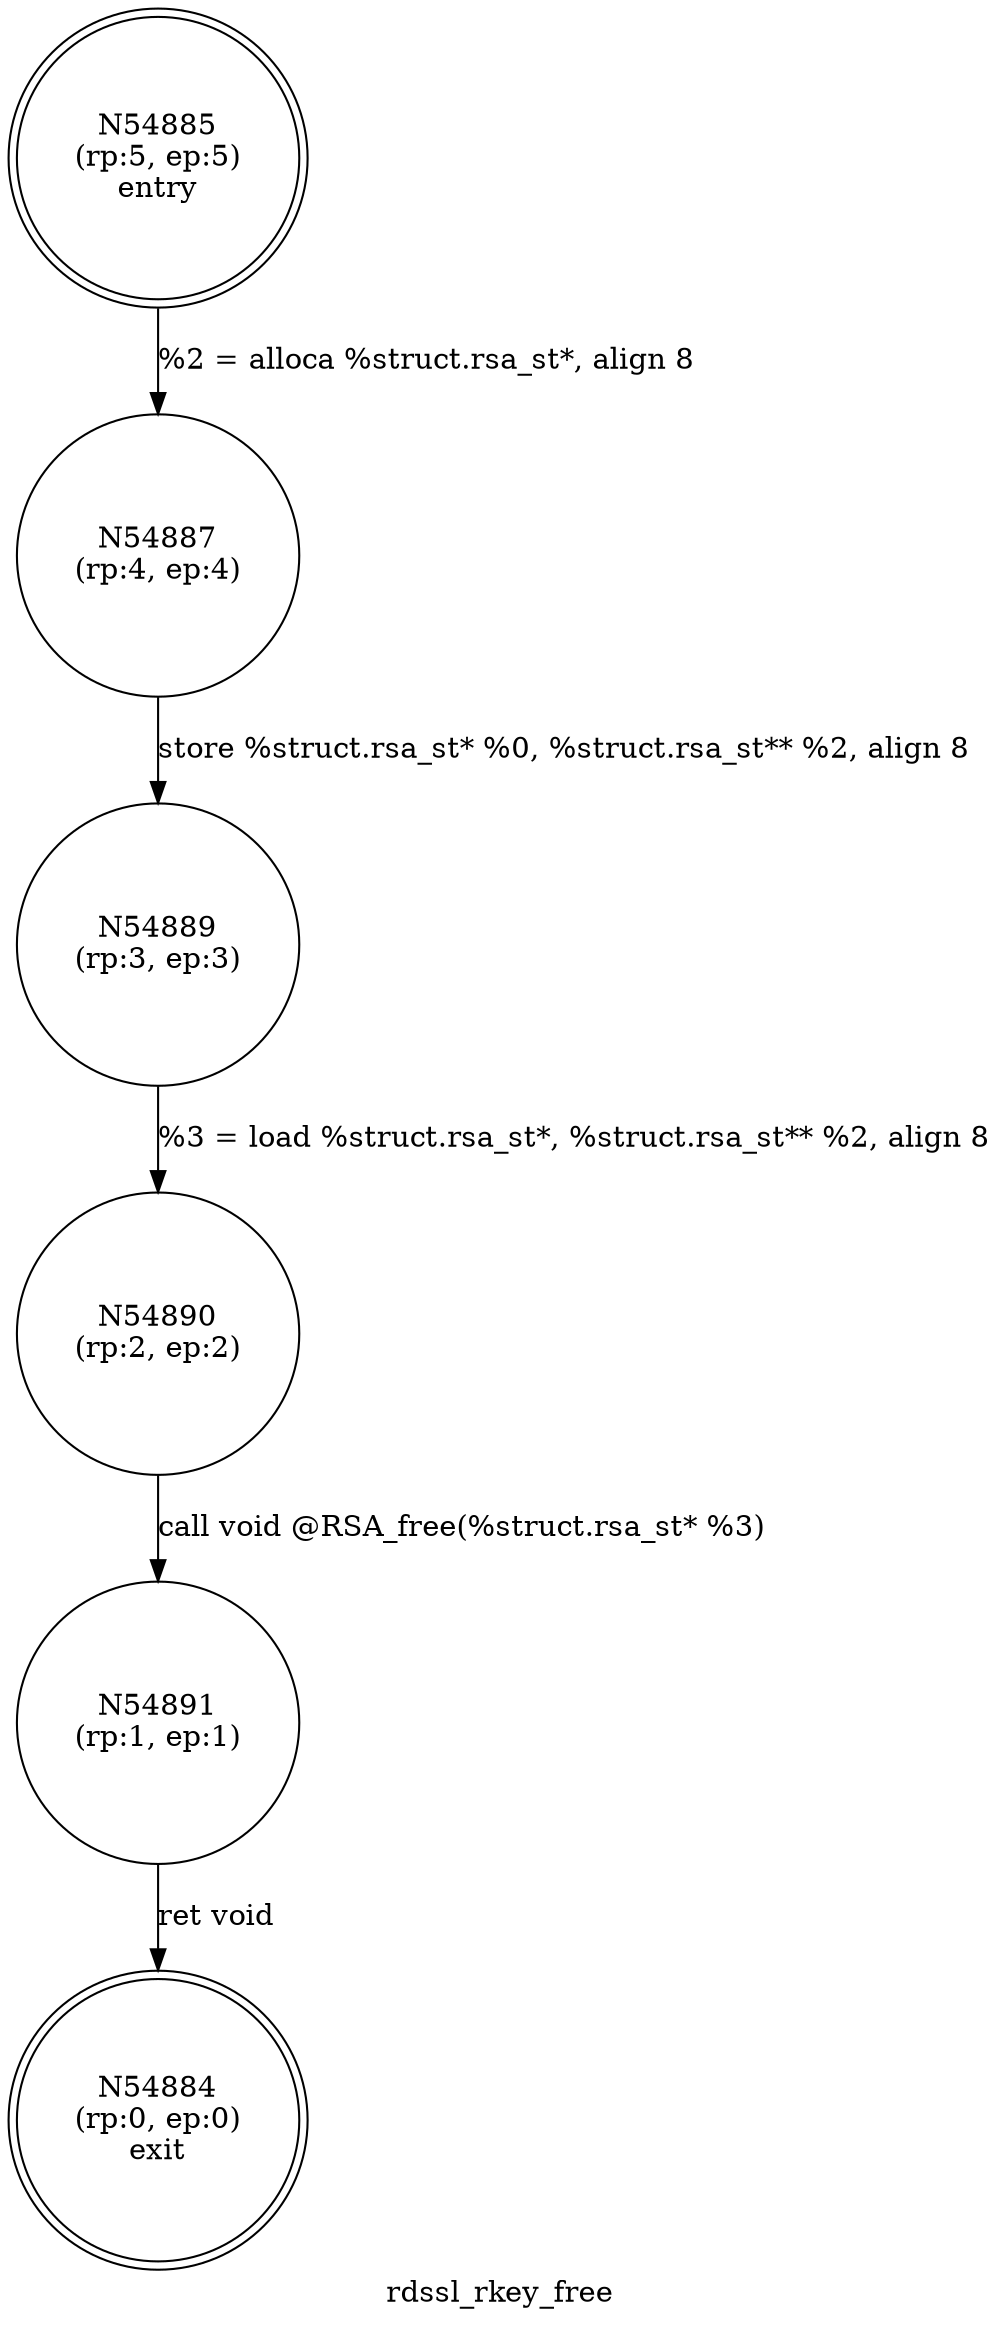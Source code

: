 digraph rdssl_rkey_free {
label="rdssl_rkey_free"
54884 [label="N54884\n(rp:0, ep:0)\nexit", shape="doublecircle"]
54885 [label="N54885\n(rp:5, ep:5)\nentry", shape="doublecircle"]
54885 -> 54887 [label="%2 = alloca %struct.rsa_st*, align 8"]
54887 [label="N54887\n(rp:4, ep:4)", shape="circle"]
54887 -> 54889 [label="store %struct.rsa_st* %0, %struct.rsa_st** %2, align 8"]
54889 [label="N54889\n(rp:3, ep:3)", shape="circle"]
54889 -> 54890 [label="%3 = load %struct.rsa_st*, %struct.rsa_st** %2, align 8"]
54890 [label="N54890\n(rp:2, ep:2)", shape="circle"]
54890 -> 54891 [label="call void @RSA_free(%struct.rsa_st* %3)"]
54891 [label="N54891\n(rp:1, ep:1)", shape="circle"]
54891 -> 54884 [label="ret void"]
}
